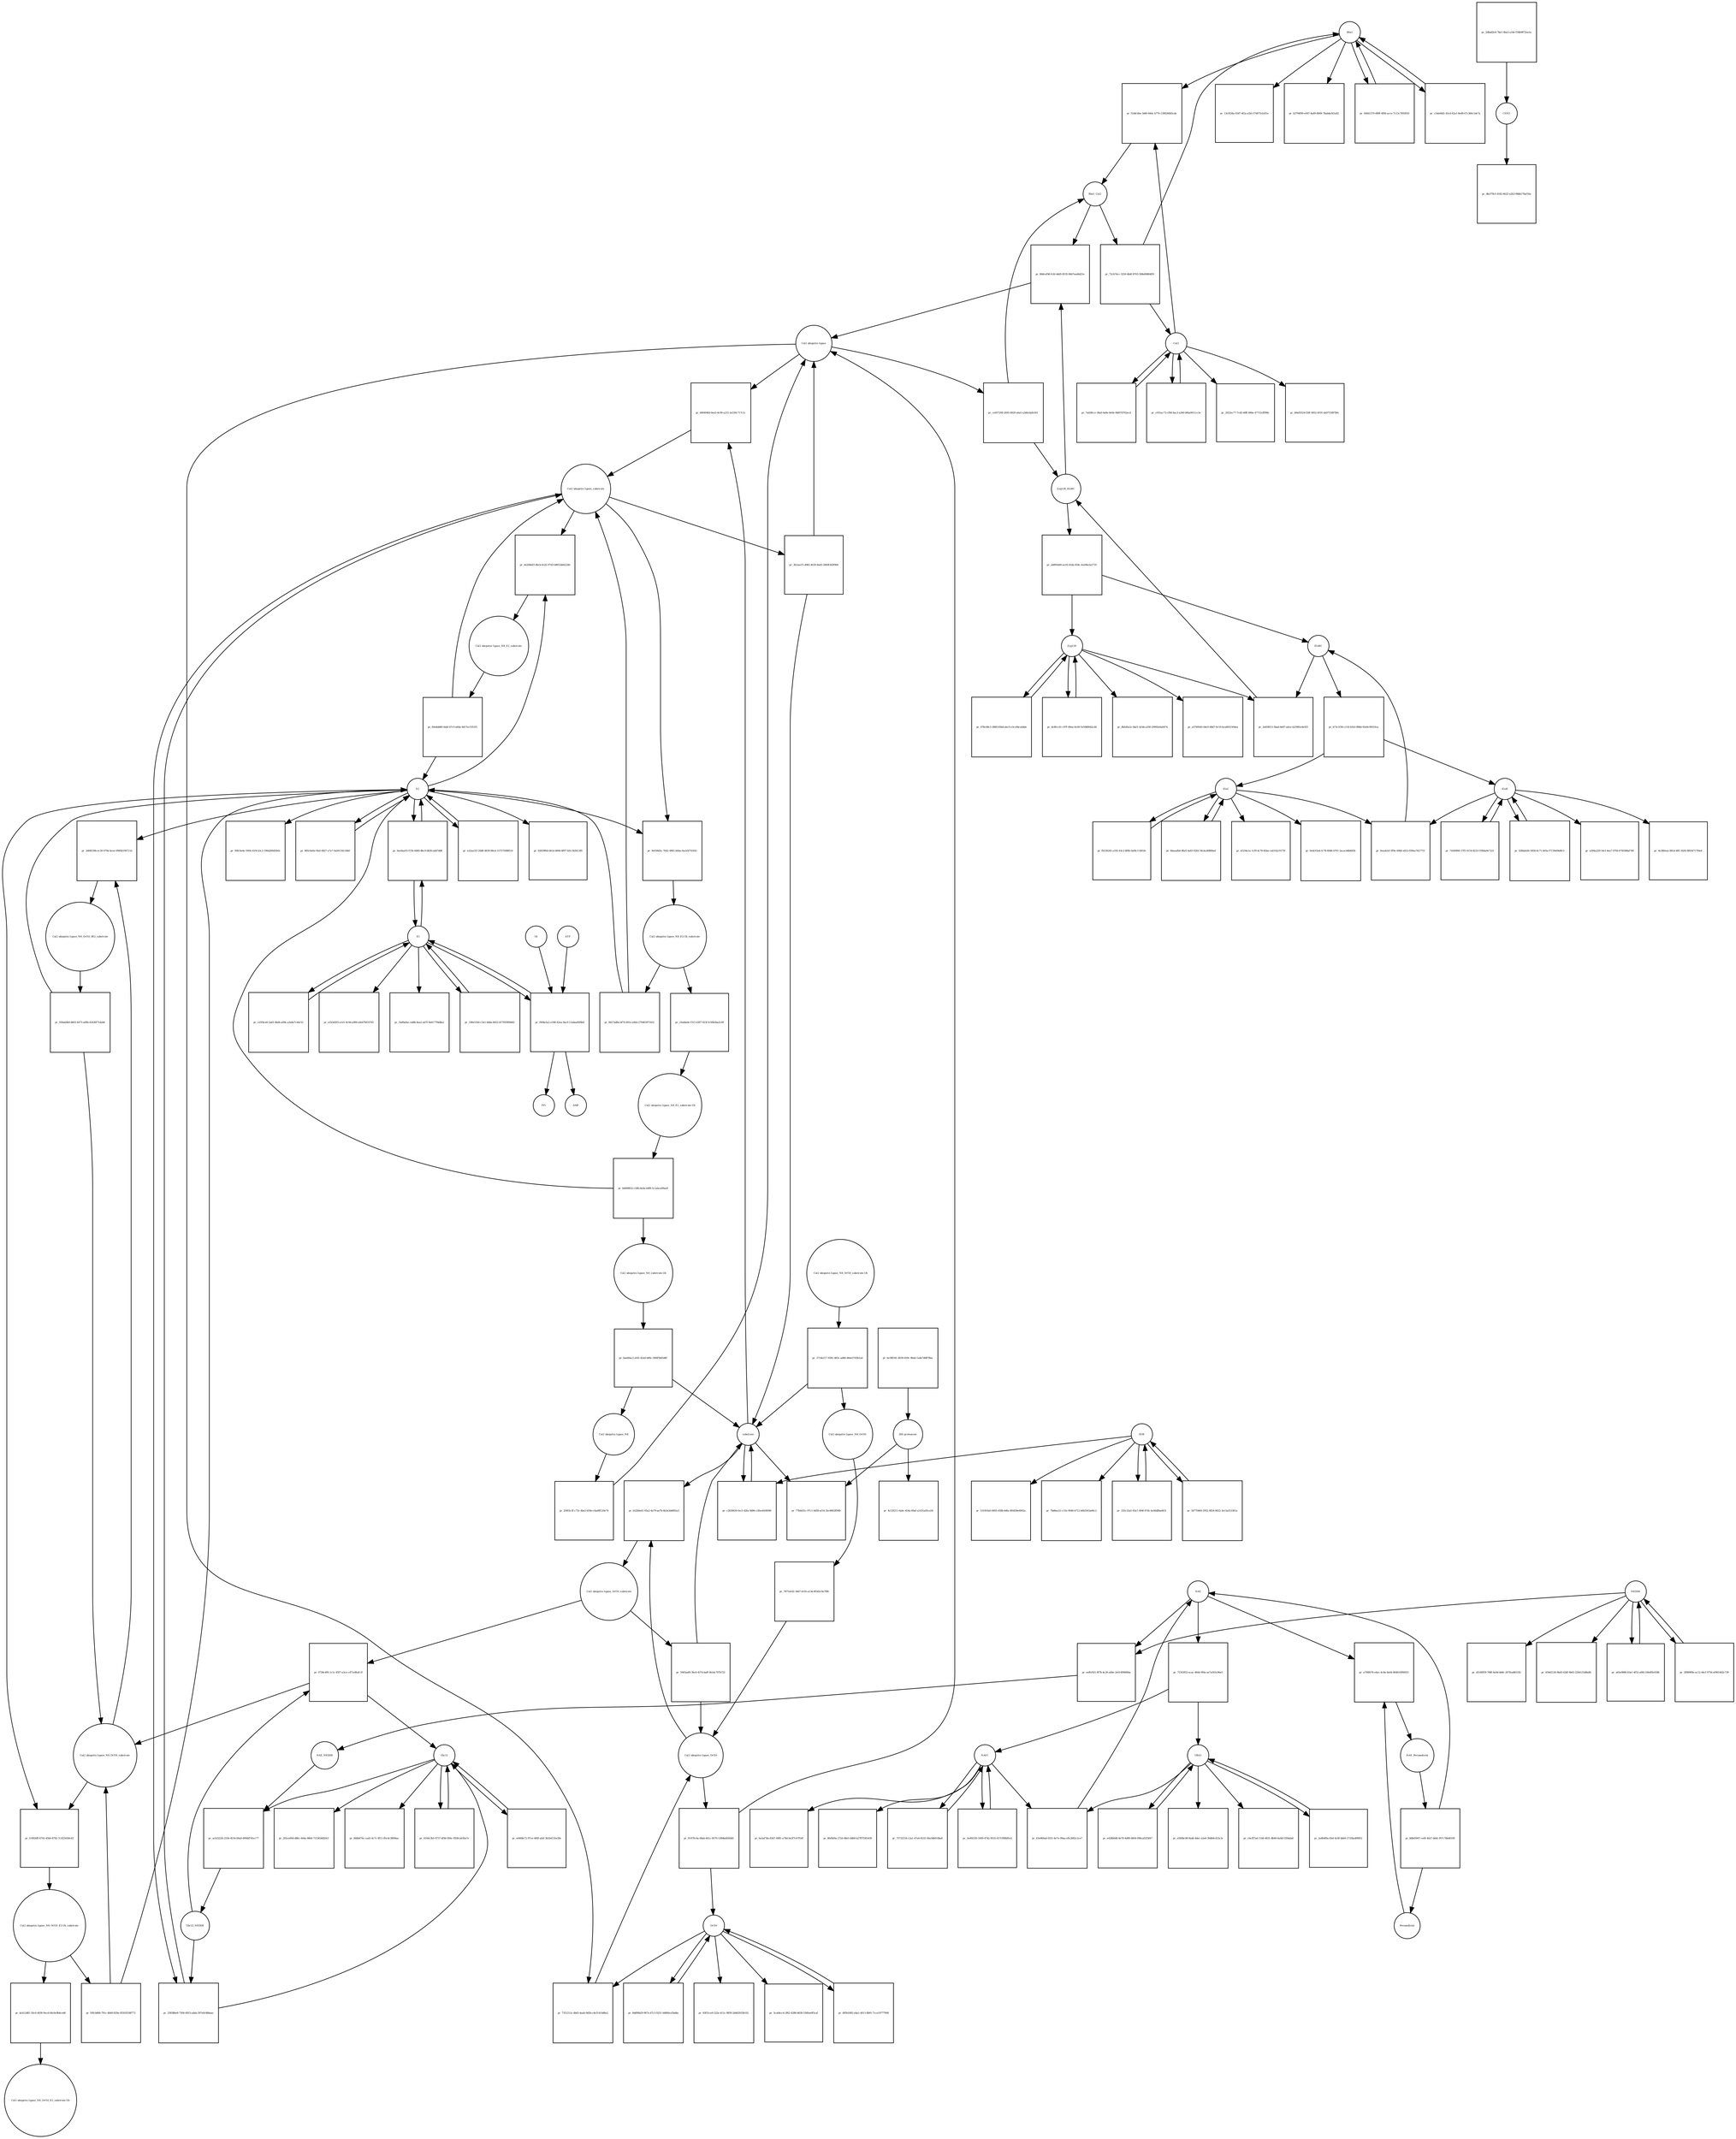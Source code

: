 strict digraph  {
Rbx1 [annotation="", bipartite=0, cls=macromolecule, fontsize=4, label=Rbx1, shape=circle];
"pr_f1ddc46e-3d40-44dc-b776-1396266b5cde" [annotation="", bipartite=1, cls=process, fontsize=4, label="pr_f1ddc46e-3d40-44dc-b776-1396266b5cde", shape=square];
Cul2 [annotation="", bipartite=0, cls=macromolecule, fontsize=4, label=Cul2, shape=circle];
Rbx1_Cul2 [annotation="", bipartite=0, cls=complex, fontsize=4, label=Rbx1_Cul2, shape=circle];
"Cul2 ubiquitin ligase_N8_Orf10_substrate" [annotation="", bipartite=0, cls=complex, fontsize=4, label="Cul2 ubiquitin ligase_N8_Orf10_substrate", shape=circle];
"pr_3d08539b-ec30-479a-bcee-0985b106711d" [annotation="", bipartite=1, cls=process, fontsize=4, label="pr_3d08539b-ec30-479a-bcee-0985b106711d", shape=square];
E2 [annotation="", bipartite=0, cls=macromolecule, fontsize=4, label=E2, shape=circle];
"Cul2 ubiquitin ligase_N8_Orf10_0E2_substrate" [annotation="", bipartite=0, cls=complex, fontsize=4, label="Cul2 ubiquitin ligase_N8_Orf10_0E2_substrate", shape=circle];
"Cul2 ubiquitin ligase_substrate" [annotation="", bipartite=0, cls=complex, fontsize=4, label="Cul2 ubiquitin ligase_substrate", shape=circle];
"pr_4e268e63-4bcb-4cd2-97d3-b8053deb2240" [annotation="", bipartite=1, cls=process, fontsize=4, label="pr_4e268e63-4bcb-4cd2-97d3-b8053deb2240", shape=square];
"Cul2 ubiquitin ligase_N8_E2_substrate" [annotation="", bipartite=0, cls=complex, fontsize=4, label="Cul2 ubiquitin ligase_N8_E2_substrate", shape=circle];
"Cul2 ubiquitin ligase_Orf10" [annotation="", bipartite=0, cls=complex, fontsize=4, label="Cul2 ubiquitin ligase_Orf10", shape=circle];
"pr_b52b9a41-05a2-4a79-ae7b-4b3e3dd692a3" [annotation="", bipartite=1, cls=process, fontsize=4, label="pr_b52b9a41-05a2-4a79-ae7b-4b3e3dd692a3", shape=square];
substrate [annotation="", bipartite=0, cls=macromolecule, fontsize=4, label=substrate, shape=circle];
"Cul2 ubiquitin ligase_Orf10_substrate" [annotation="", bipartite=0, cls=complex, fontsize=4, label="Cul2 ubiquitin ligase_Orf10_substrate", shape=circle];
"pr_0728c495-1c1c-45f7-a3ce-c471e8fafc1f" [annotation="", bipartite=1, cls=process, fontsize=4, label="pr_0728c495-1c1c-45f7-a3ce-c471e8fafc1f", shape=square];
Ubc12_NEDD8 [annotation="", bipartite=0, cls=complex, fontsize=4, label=Ubc12_NEDD8, shape=circle];
Ubc12 [annotation="", bipartite=0, cls=macromolecule, fontsize=4, label=Ubc12, shape=circle];
"pr_660494fd-0ee5-4c09-a215-2e550c717c1c" [annotation="", bipartite=1, cls=process, fontsize=4, label="pr_660494fd-0ee5-4c09-a215-2e550c717c1c", shape=square];
"Cul2 ubiquitin ligase" [annotation="", bipartite=0, cls=complex, fontsize=4, label="Cul2 ubiquitin ligase", shape=circle];
"pr_25838be8-7304-4923-adab-397a9c86baac" [annotation="", bipartite=1, cls=process, fontsize=4, label="pr_25838be8-7304-4923-adab-397a9c86baac", shape=square];
EloB [annotation="", bipartite=0, cls=macromolecule, fontsize=4, label=EloB, shape=circle];
"pr_6eaab3cf-ff9e-49b8-a923-059ea7627751" [annotation="", bipartite=1, cls=process, fontsize=4, label="pr_6eaab3cf-ff9e-49b8-a923-059ea7627751", shape=square];
EloC [annotation="", bipartite=0, cls=macromolecule, fontsize=4, label=EloC, shape=circle];
EloBC [annotation="", bipartite=0, cls=complex, fontsize=4, label=EloBC, shape=circle];
"pr_2e65f013-5bad-4e87-adce-b23981e4e5f3" [annotation="", bipartite=1, cls=process, fontsize=4, label="pr_2e65f013-5bad-4e87-adce-b23981e4e5f3", shape=square];
Zyg11B [annotation="", bipartite=0, cls=macromolecule, fontsize=4, label=Zyg11B, shape=circle];
Zyg11B_EloBC [annotation="", bipartite=0, cls=complex, fontsize=4, label=Zyg11B_EloBC, shape=circle];
"pr_8b8cef9d-fcfd-4dd5-8535-8447ead4d21e" [annotation="", bipartite=1, cls=process, fontsize=4, label="pr_8b8cef9d-fcfd-4dd5-8535-8447ead4d21e", shape=square];
NAE1 [annotation="", bipartite=0, cls=macromolecule, fontsize=4, label=NAE1, shape=circle];
"pr_63e969ad-0551-4e7e-99aa-e9c2682c2ce7" [annotation="", bipartite=1, cls=process, fontsize=4, label="pr_63e969ad-0551-4e7e-99aa-e9c2682c2ce7", shape=square];
UBA3 [annotation="", bipartite=0, cls=macromolecule, fontsize=4, label=UBA3, shape=circle];
NAE [annotation="", bipartite=0, cls=complex, fontsize=4, label=NAE, shape=circle];
"pr_a700f676-e4ec-4c8a-8e44-864610f90033" [annotation="", bipartite=1, cls=process, fontsize=4, label="pr_a700f676-e4ec-4c8a-8e44-864610f90033", shape=square];
Pevonedistat [annotation="", bipartite=0, cls="simple chemical", fontsize=4, label=Pevonedistat, shape=circle];
NAE_Pevonedistat [annotation="", bipartite=0, cls=complex, fontsize=4, label=NAE_Pevonedistat, shape=circle];
NEDD8 [annotation="", bipartite=0, cls=macromolecule, fontsize=4, label=NEDD8, shape=circle];
"pr_eeffe921-8f7b-4c26-a6be-2e014996f8da" [annotation="", bipartite=1, cls=process, fontsize=4, label="pr_eeffe921-8f7b-4c26-a6be-2e014996f8da", shape=square];
NAE_NEDD8 [annotation="", bipartite=0, cls=complex, fontsize=4, label=NAE_NEDD8, shape=circle];
"pr_7351212c-db43-4aab-9d2b-c4e51410d8a2" [annotation="", bipartite=1, cls=process, fontsize=4, label="pr_7351212c-db43-4aab-9d2b-c4e51410d8a2", shape=square];
Orf10 [annotation="", bipartite=0, cls=macromolecule, fontsize=4, label=Orf10, shape=circle];
"pr_acb32226-2556-4554-b9a9-d99dd745cc77" [annotation="", bipartite=1, cls=process, fontsize=4, label="pr_acb32226-2556-4554-b9a9-d99dd745cc77", shape=square];
"26S-proteasom" [annotation="", bipartite=0, cls=complex, fontsize=4, label="26S-proteasom", shape=circle];
"pr_4c53f211-6abc-454a-89af-a1431a45ca56" [annotation="", bipartite=1, cls=process, fontsize=4, label="pr_4c53f211-6abc-454a-89af-a1431a45ca56", shape=square];
CSN5 [annotation="", bipartite=0, cls=complex, fontsize=4, label=CSN5, shape=circle];
"pr_dbcf78cf-4182-4622-a2b3-98bb176af16a" [annotation="", bipartite=1, cls=process, fontsize=4, label="pr_dbcf78cf-4182-4622-a2b3-98bb176af16a", shape=square];
"pr_2022ec77-7cd5-40ff-844e-47715cfff98c" [annotation="", bipartite=1, cls=process, fontsize=4, label="pr_2022ec77-7cd5-40ff-844e-47715cfff98c", shape=square];
"pr_b9a05524-f30f-4952-8191-da9755f87b0c" [annotation="", bipartite=1, cls=process, fontsize=4, label="pr_b9a05524-f30f-4952-8191-da9755f87b0c", shape=square];
DUB [annotation="", bipartite=0, cls=macromolecule, fontsize=4, label=DUB, shape=circle];
"pr_531003a0-8495-458b-8dfa-8f4458e6902a" [annotation="", bipartite=1, cls=process, fontsize=4, label="pr_531003a0-8495-458b-8dfa-8f4458e6902a", shape=square];
"pr_7bd6ea31-c15e-4946-b712-b6b5563a06c2" [annotation="", bipartite=1, cls=process, fontsize=4, label="pr_7bd6ea31-c15e-4946-b712-b6b5563a06c2", shape=square];
E1 [annotation="", bipartite=0, cls=macromolecule, fontsize=4, label=E1, shape=circle];
"pr_e1b3d303-a1e1-4c9d-a969-a0e67bf10765" [annotation="", bipartite=1, cls=process, fontsize=4, label="pr_e1b3d303-a1e1-4c9d-a969-a0e67bf10765", shape=square];
"pr_1bd9a8ac-eddb-4ea2-ab7f-9e6177f4d8a2" [annotation="", bipartite=1, cls=process, fontsize=4, label="pr_1bd9a8ac-eddb-4ea2-ab7f-9e6177f4d8a2", shape=square];
"pr_92839f0d-d41d-4666-8f97-fd1c5b5613f0" [annotation="", bipartite=1, cls=process, fontsize=4, label="pr_92839f0d-d41d-4666-8f97-fd1c5b5613f0", shape=square];
"pr_00fc6e4e-5004-41f4-b3c3-196d260d50eb" [annotation="", bipartite=1, cls=process, fontsize=4, label="pr_00fc6e4e-5004-41f4-b3c3-196d260d50eb", shape=square];
"pr_a594a229-54cf-4ea7-97fd-670f388af7d0" [annotation="", bipartite=1, cls=process, fontsize=4, label="pr_a594a229-54cf-4ea7-97fd-670f388af7d0", shape=square];
"pr_4e380eae-881d-4ff1-82f4-6f654717f4e4" [annotation="", bipartite=1, cls=process, fontsize=4, label="pr_4e380eae-881d-4ff1-82f4-6f654717f4e4", shape=square];
"pr_af234e1a-1cf9-4c78-85be-ca6142c9175f" [annotation="", bipartite=1, cls=process, fontsize=4, label="pr_af234e1a-1cf9-4c78-85be-ca6142c9175f", shape=square];
"pr_0edc03e6-fc78-49d6-b761-2acacb6b845b" [annotation="", bipartite=1, cls=process, fontsize=4, label="pr_0edc03e6-fc78-49d6-b761-2acacb6b845b", shape=square];
"pr_6a5af7da-83d7-4981-a78d-0e2f7c67f54f" [annotation="", bipartite=1, cls=process, fontsize=4, label="pr_6a5af7da-83d7-4981-a78d-0e2f7c67f54f", shape=square];
"pr_8fefbf4a-272d-48e5-b8b9-b2787f365439" [annotation="", bipartite=1, cls=process, fontsize=4, label="pr_8fefbf4a-272d-48e5-b8b9-b2787f365439", shape=square];
"pr_d5180f59-788f-4a9d-bb8c-267fea865182" [annotation="", bipartite=1, cls=process, fontsize=4, label="pr_d5180f59-788f-4a9d-bb8c-267fea865182", shape=square];
"pr_459d2126-9bd3-42df-9b63-2284133d8a86" [annotation="", bipartite=1, cls=process, fontsize=4, label="pr_459d2126-9bd3-42df-9b63-2284133d8a86", shape=square];
"pr_83f51ce9-522e-412c-9839-2d462933b102" [annotation="", bipartite=1, cls=process, fontsize=4, label="pr_83f51ce9-522e-412c-9839-2d462933b102", shape=square];
"pr_5ca64cc4-2f62-4288-b838-536fae0f5caf" [annotation="", bipartite=1, cls=process, fontsize=4, label="pr_5ca64cc4-2f62-4288-b838-536fae0f5caf", shape=square];
"pr_13cf434a-03d7-4f2a-a5b1-f7d075cb3f1e" [annotation="", bipartite=1, cls=process, fontsize=4, label="pr_13cf434a-03d7-4f2a-a5b1-f7d075cb3f1e", shape=square];
"pr_b2794f90-e947-4a89-8669-78abda561a82" [annotation="", bipartite=1, cls=process, fontsize=4, label="pr_b2794f90-e947-4a89-8669-78abda561a82", shape=square];
"pr_e560bc98-9add-4dec-a2e6-39db9c453c3c" [annotation="", bipartite=1, cls=process, fontsize=4, label="pr_e560bc98-9add-4dec-a2e6-39db9c453c3c", shape=square];
"pr_c6e3f7ad-11b8-4831-8b48-4a9d1359dabd" [annotation="", bipartite=1, cls=process, fontsize=4, label="pr_c6e3f7ad-11b8-4831-8b48-4a9d1359dabd", shape=square];
"pr_292ce004-d86c-444a-980d-7153636820cf" [annotation="", bipartite=1, cls=process, fontsize=4, label="pr_292ce004-d86c-444a-980d-7153636820cf", shape=square];
"pr_66bb476c-cad1-4c7c-9f11-85cdc38f06ac" [annotation="", bipartite=1, cls=process, fontsize=4, label="pr_66bb476c-cad1-4c7c-9f11-85cdc38f06ac", shape=square];
"pr_8b5d5e2c-bb21-4cbb-a336-20992e6a0474" [annotation="", bipartite=1, cls=process, fontsize=4, label="pr_8b5d5e2c-bb21-4cbb-a336-20992e6a0474", shape=square];
"pr_a5769545-0dc0-48d7-9c19-bca8051504ea" [annotation="", bipartite=1, cls=process, fontsize=4, label="pr_a5769545-0dc0-48d7-9c19-bca8051504ea", shape=square];
"pr_77b0d31c-97c1-4d58-af14-1bc8662ff9d9" [annotation="", bipartite=1, cls=process, fontsize=4, label="pr_77b0d31c-97c1-4d58-af14-1bc8662ff9d9", shape=square];
"Cul2 ubiquitin ligase_N8_Orf10_E2-Ub_substrate" [annotation="", bipartite=0, cls=complex, fontsize=4, label="Cul2 ubiquitin ligase_N8_Orf10_E2-Ub_substrate", shape=circle];
"pr_93fcb86b-791c-4b40-829a-05503538f772" [annotation="", bipartite=1, cls=process, fontsize=4, label="pr_93fcb86b-791c-4b40-829a-05503538f772", shape=square];
"Cul2 ubiquitin ligase_N8_E2-Ub_substrate" [annotation="", bipartite=0, cls=complex, fontsize=4, label="Cul2 ubiquitin ligase_N8_E2-Ub_substrate", shape=circle];
"pr_8427ad8a-bf74-491e-a9eb-270403971b51" [annotation="", bipartite=1, cls=process, fontsize=4, label="pr_8427ad8a-bf74-491e-a9eb-270403971b51", shape=square];
"pr_c2838430-fec5-42fa-9d96-c5fee4436090" [annotation="", bipartite=1, cls=process, fontsize=4, label="pr_c2838430-fec5-42fa-9d96-c5fee4436090", shape=square];
"pr_72cb74cc-3250-4b4f-8703-308e89804f91" [annotation="", bipartite=1, cls=process, fontsize=4, label="pr_72cb74cc-3250-4b4f-8703-308e89804f91", shape=square];
"pr_930a6db9-d603-4475-a69b-42626f71dab6" [annotation="", bipartite=1, cls=process, fontsize=4, label="pr_930a6db9-d603-4475-a69b-42626f71dab6", shape=square];
"pr_60a4dd60-0abf-47c5-a64a-9d17ec5351f5" [annotation="", bipartite=1, cls=process, fontsize=4, label="pr_60a4dd60-0abf-47c5-a64a-9d17ec5351f5", shape=square];
"Cul2 ubiquitin ligase_N8_E2_substrate-Ub" [annotation="", bipartite=0, cls=complex, fontsize=4, label="Cul2 ubiquitin ligase_N8_E2_substrate-Ub", shape=circle];
"pr_6d069832-c58b-4e4a-b9f8-5c1abca99aa9" [annotation="", bipartite=1, cls=process, fontsize=4, label="pr_6d069832-c58b-4e4a-b9f8-5c1abca99aa9", shape=square];
"Cul2 ubiquitin ligase_N8_substrate-Ub" [annotation="", bipartite=0, cls=complex, fontsize=4, label="Cul2 ubiquitin ligase_N8_substrate-Ub", shape=circle];
"pr_ce957209-2693-4929-a6a5-a3d6cdafe501" [annotation="", bipartite=1, cls=process, fontsize=4, label="pr_ce957209-2693-4929-a6a5-a3d6cdafe501", shape=square];
"Cul2 ubiquitin ligase_N8" [annotation="", bipartite=0, cls=complex, fontsize=4, label="Cul2 ubiquitin ligase_N8", shape=circle];
"pr_2f403c3f-c73c-4be2-b59e-c6ad9f120e74" [annotation="", bipartite=1, cls=process, fontsize=4, label="pr_2f403c3f-c73c-4be2-b59e-c6ad9f120e74", shape=square];
"pr_91470c4a-08ab-441c-8570-5384bd45fdd5" [annotation="", bipartite=1, cls=process, fontsize=4, label="pr_91470c4a-08ab-441c-8570-5384bd45fdd5", shape=square];
"Cul2 ubiquitin ligase_N8_Orf10" [annotation="", bipartite=0, cls=complex, fontsize=4, label="Cul2 ubiquitin ligase_N8_Orf10", shape=circle];
"pr_7871dc62-34d7-4105-a13d-8f3d2c9a7f8b" [annotation="", bipartite=1, cls=process, fontsize=4, label="pr_7871dc62-34d7-4105-a13d-8f3d2c9a7f8b", shape=square];
"pr_5945aaf6-36c8-437d-baff-0b1dc707b722" [annotation="", bipartite=1, cls=process, fontsize=4, label="pr_5945aaf6-36c8-437d-baff-0b1dc707b722", shape=square];
"Cul2 ubiquitin ligase_N8_Orf10_substrate-Ub" [annotation="", bipartite=0, cls=complex, fontsize=4, label="Cul2 ubiquitin ligase_N8_Orf10_substrate-Ub", shape=circle];
"pr_271de217-9281-483c-ad60-d44a57d3b1ad" [annotation="", bipartite=1, cls=process, fontsize=4, label="pr_271de217-9281-483c-ad60-d44a57d3b1ad", shape=square];
"pr_3b1aecf1-d082-4630-8ed3-2860f3d3f90d" [annotation="", bipartite=1, cls=process, fontsize=4, label="pr_3b1aecf1-d082-4630-8ed3-2860f3d3f90d", shape=square];
"pr_baeb6ac2-efd1-42a6-bf6e-18f4f5b65d6f" [annotation="", bipartite=1, cls=process, fontsize=4, label="pr_baeb6ac2-efd1-42a6-bf6e-18f4f5b65d6f", shape=square];
"pr_b73c1f30-c116-41b3-89bb-92e8c99310ca" [annotation="", bipartite=1, cls=process, fontsize=4, label="pr_b73c1f30-c116-41b3-89bb-92e8c99310ca", shape=square];
"pr_ab895d40-ee16-41da-834c-fee08a5a5735" [annotation="", bipartite=1, cls=process, fontsize=4, label="pr_ab895d40-ee16-41da-834c-fee08a5a5735", shape=square];
"pr_71503f52-ecac-4644-9f4a-ae7a503c96e5" [annotation="", bipartite=1, cls=process, fontsize=4, label="pr_71503f52-ecac-4644-9f4a-ae7a503c96e5", shape=square];
"pr_8db63947-ce0f-46a7-b6dc-f67c76b46109" [annotation="", bipartite=1, cls=process, fontsize=4, label="pr_8db63947-ce0f-46a7-b6dc-f67c76b46109", shape=square];
"pr_6e38f341-4039-450c-9bab-1ade7d0878ee" [annotation="", bipartite=1, cls=process, fontsize=4, label="pr_6e38f341-4039-450c-9bab-1ade7d0878ee", shape=square];
"pr_2dbad2e4-7be1-4ba3-a14e-f34b9872ea1a" [annotation="", bipartite=1, cls=process, fontsize=4, label="pr_2dbad2e4-7be1-4ba3-a14e-f34b9872ea1a", shape=square];
"pr_7ad38ccc-f8a0-4e8e-8e0e-9bf07d762ecd" [annotation="", bipartite=1, cls=process, fontsize=4, label="pr_7ad38ccc-f8a0-4e8e-8e0e-9bf07d762ecd", shape=square];
"pr_335c32a5-93a7-494f-87dc-bc66dfbad431" [annotation="", bipartite=1, cls=process, fontsize=4, label="pr_335c32a5-93a7-494f-87dc-bc66dfbad431", shape=square];
"pr_190e51b0-c3e1-4dda-8452-817093f89d42" [annotation="", bipartite=1, cls=process, fontsize=4, label="pr_190e51b0-c3e1-4dda-8452-817093f89d42", shape=square];
"pr_885c6e6e-f4ef-4927-a7a7-0a56154116b0" [annotation="", bipartite=1, cls=process, fontsize=4, label="pr_885c6e6e-f4ef-4927-a7a7-0a56154116b0", shape=square];
"pr_74500f60-37f5-4154-8233-f1f8da9e7221" [annotation="", bipartite=1, cls=process, fontsize=4, label="pr_74500f60-37f5-4154-8233-f1f8da9e7221", shape=square];
"pr_fb158245-a182-43c2-8f0b-0af8c11401fe" [annotation="", bipartite=1, cls=process, fontsize=4, label="pr_fb158245-a182-43c2-8f0b-0af8c11401fe", shape=square];
"pr_75732154-c2a1-47a4-8533-30a54b810ba8" [annotation="", bipartite=1, cls=process, fontsize=4, label="pr_75732154-c2a1-47a4-8533-30a54b810ba8", shape=square];
"pr_a65e0886-83e1-4f52-a0f4-10fefffe059b" [annotation="", bipartite=1, cls=process, fontsize=4, label="pr_a65e0886-83e1-4f52-a0f4-10fefffe059b", shape=square];
"pr_d95b1882-eba1-4013-8b91-7cce19777908" [annotation="", bipartite=1, cls=process, fontsize=4, label="pr_d95b1882-eba1-4013-8b91-7cce19777908", shape=square];
"pr_00441570-089f-4f84-acce-7c15c7693059" [annotation="", bipartite=1, cls=process, fontsize=4, label="pr_00441570-089f-4f84-acce-7c15c7693059", shape=square];
"pr_2a464f0a-f0ef-4c8f-bbb9-2733ba4f8852" [annotation="", bipartite=1, cls=process, fontsize=4, label="pr_2a464f0a-f0ef-4c8f-bbb9-2733ba4f8852", shape=square];
"pr_4160c3b5-9737-4f9d-956c-f928ca630a7e" [annotation="", bipartite=1, cls=process, fontsize=4, label="pr_4160c3b5-9737-4f9d-956c-f928ca630a7e", shape=square];
"pr_078c08c3-2880-456d-abc5-e3cc6bca44de" [annotation="", bipartite=1, cls=process, fontsize=4, label="pr_078c08c3-2880-456d-abc5-e3cc6bca44de", shape=square];
"pr_c931ac73-cf9d-4ac3-a360-bf6a0011cc3e" [annotation="", bipartite=1, cls=process, fontsize=4, label="pr_c931ac73-cf9d-4ac3-a360-bf6a0011cc3e", shape=square];
"pr_5d770469-2952-4924-8622-3e15a553361a" [annotation="", bipartite=1, cls=process, fontsize=4, label="pr_5d770469-2952-4924-8622-3e15a553361a", shape=square];
"pr_ce5f4ce6-2a63-4bd4-a09e-a3a8a7c44c52" [annotation="", bipartite=1, cls=process, fontsize=4, label="pr_ce5f4ce6-2a63-4bd4-a09e-a3a8a7c44c52", shape=square];
"pr_e22aa31f-20d8-4839-88cd-157575088514" [annotation="", bipartite=1, cls=process, fontsize=4, label="pr_e22aa31f-20d8-4839-88cd-157575088514", shape=square];
"pr_028dab36-5856-4c71-b03a-f7139e84d9c5" [annotation="", bipartite=1, cls=process, fontsize=4, label="pr_028dab36-5856-4c71-b03a-f7139e84d9c5", shape=square];
"pr_6baaafb4-d6a5-4a83-92fd-34cbcd0808ad" [annotation="", bipartite=1, cls=process, fontsize=4, label="pr_6baaafb4-d6a5-4a83-92fd-34cbcd0808ad", shape=square];
"pr_3e4921f0-1009-4742-9535-027cf89bf0cd" [annotation="", bipartite=1, cls=process, fontsize=4, label="pr_3e4921f0-1009-4742-9535-027cf89bf0cd", shape=square];
"pr_2f98909e-ac12-44cf-9756-ef961402c739" [annotation="", bipartite=1, cls=process, fontsize=4, label="pr_2f98909e-ac12-44cf-9756-ef961402c739", shape=square];
"pr_8dd90b29-967a-47c3-9251-44800ce5bd4a" [annotation="", bipartite=1, cls=process, fontsize=4, label="pr_8dd90b29-967a-47c3-9251-44800ce5bd4a", shape=square];
"pr_c54a0dd1-45cd-42a1-8e48-67c366c1de7a" [annotation="", bipartite=1, cls=process, fontsize=4, label="pr_c54a0dd1-45cd-42a1-8e48-67c366c1de7a", shape=square];
"pr_e428b0d6-8e78-4d89-b804-096caf2f2847" [annotation="", bipartite=1, cls=process, fontsize=4, label="pr_e428b0d6-8e78-4d89-b804-096caf2f2847", shape=square];
"pr_e4468e72-97ce-400f-afaf-3b1b4135e39e" [annotation="", bipartite=1, cls=process, fontsize=4, label="pr_e4468e72-97ce-400f-afaf-3b1b4135e39e", shape=square];
"pr_dc8fcc41-c97f-49ea-8c00-5e5088942cd4" [annotation="", bipartite=1, cls=process, fontsize=4, label="pr_dc8fcc41-c97f-49ea-8c00-5e5088942cd4", shape=square];
"pr_f904e5a2-e188-42ea-9ac0-12abaaf6f6b4" [annotation="", bipartite=1, cls=process, fontsize=4, label="pr_f904e5a2-e188-42ea-9ac0-12abaaf6f6b4", shape=square];
Ub [annotation="", bipartite=0, cls="simple chemical", fontsize=4, label=Ub, shape=circle];
ATP [annotation="", bipartite=0, cls="simple chemical", fontsize=4, label=ATP, shape=circle];
AMP [annotation="", bipartite=0, cls="simple chemical", fontsize=4, label=AMP, shape=circle];
PPi [annotation="", bipartite=0, cls="simple chemical", fontsize=4, label=PPi, shape=circle];
"pr_6ee0aa93-f15b-4460-8bc9-db5fcadd7dd8" [annotation="", bipartite=1, cls=process, fontsize=4, label="pr_6ee0aa93-f15b-4460-8bc9-db5fcadd7dd8", shape=square];
"pr_fc6926ff-6702-45b0-8782-7c5f25056c62" [annotation="", bipartite=1, cls=process, fontsize=4, label="pr_fc6926ff-6702-45b0-8782-7c5f25056c62", shape=square];
"pr_9e038d3c-7642-4961-b64a-0acb5f741f43" [annotation="", bipartite=1, cls=process, fontsize=4, label="pr_9e038d3c-7642-4961-b64a-0acb5f741f43", shape=square];
"pr_cfedda0e-f315-4307-923f-fc00b5ba3c49" [annotation="", bipartite=1, cls=process, fontsize=4, label="pr_cfedda0e-f315-4307-923f-fc00b5ba3c49", shape=square];
"pr_dcb12d81-20c6-4036-9ecd-64c6e9b4ced6" [annotation="", bipartite=1, cls=process, fontsize=4, label="pr_dcb12d81-20c6-4036-9ecd-64c6e9b4ced6", shape=square];
"Cul2 ubiquitin ligase_N8_Orf10_E2_substrate-Ub" [annotation="", bipartite=0, cls=complex, fontsize=4, label="Cul2 ubiquitin ligase_N8_Orf10_E2_substrate-Ub", shape=circle];
Rbx1 -> "pr_f1ddc46e-3d40-44dc-b776-1396266b5cde"  [annotation="", interaction_type=consumption];
Rbx1 -> "pr_13cf434a-03d7-4f2a-a5b1-f7d075cb3f1e"  [annotation="", interaction_type=consumption];
Rbx1 -> "pr_b2794f90-e947-4a89-8669-78abda561a82"  [annotation="", interaction_type=consumption];
Rbx1 -> "pr_00441570-089f-4f84-acce-7c15c7693059"  [annotation="", interaction_type=consumption];
Rbx1 -> "pr_c54a0dd1-45cd-42a1-8e48-67c366c1de7a"  [annotation="", interaction_type=consumption];
"pr_f1ddc46e-3d40-44dc-b776-1396266b5cde" -> Rbx1_Cul2  [annotation="", interaction_type=production];
Cul2 -> "pr_f1ddc46e-3d40-44dc-b776-1396266b5cde"  [annotation="", interaction_type=consumption];
Cul2 -> "pr_2022ec77-7cd5-40ff-844e-47715cfff98c"  [annotation="", interaction_type=consumption];
Cul2 -> "pr_b9a05524-f30f-4952-8191-da9755f87b0c"  [annotation="", interaction_type=consumption];
Cul2 -> "pr_7ad38ccc-f8a0-4e8e-8e0e-9bf07d762ecd"  [annotation="", interaction_type=consumption];
Cul2 -> "pr_c931ac73-cf9d-4ac3-a360-bf6a0011cc3e"  [annotation="", interaction_type=consumption];
Rbx1_Cul2 -> "pr_8b8cef9d-fcfd-4dd5-8535-8447ead4d21e"  [annotation="", interaction_type=consumption];
Rbx1_Cul2 -> "pr_72cb74cc-3250-4b4f-8703-308e89804f91"  [annotation="", interaction_type=consumption];
"Cul2 ubiquitin ligase_N8_Orf10_substrate" -> "pr_3d08539b-ec30-479a-bcee-0985b106711d"  [annotation="", interaction_type=consumption];
"Cul2 ubiquitin ligase_N8_Orf10_substrate" -> "pr_fc6926ff-6702-45b0-8782-7c5f25056c62"  [annotation="", interaction_type=consumption];
"pr_3d08539b-ec30-479a-bcee-0985b106711d" -> "Cul2 ubiquitin ligase_N8_Orf10_0E2_substrate"  [annotation="", interaction_type=production];
E2 -> "pr_3d08539b-ec30-479a-bcee-0985b106711d"  [annotation="", interaction_type=consumption];
E2 -> "pr_4e268e63-4bcb-4cd2-97d3-b8053deb2240"  [annotation="", interaction_type=consumption];
E2 -> "pr_92839f0d-d41d-4666-8f97-fd1c5b5613f0"  [annotation="", interaction_type=consumption];
E2 -> "pr_00fc6e4e-5004-41f4-b3c3-196d260d50eb"  [annotation="", interaction_type=consumption];
E2 -> "pr_885c6e6e-f4ef-4927-a7a7-0a56154116b0"  [annotation="", interaction_type=consumption];
E2 -> "pr_e22aa31f-20d8-4839-88cd-157575088514"  [annotation="", interaction_type=consumption];
E2 -> "pr_6ee0aa93-f15b-4460-8bc9-db5fcadd7dd8"  [annotation="", interaction_type=consumption];
E2 -> "pr_fc6926ff-6702-45b0-8782-7c5f25056c62"  [annotation="", interaction_type=consumption];
E2 -> "pr_9e038d3c-7642-4961-b64a-0acb5f741f43"  [annotation="", interaction_type=consumption];
"Cul2 ubiquitin ligase_N8_Orf10_0E2_substrate" -> "pr_930a6db9-d603-4475-a69b-42626f71dab6"  [annotation="", interaction_type=consumption];
"Cul2 ubiquitin ligase_substrate" -> "pr_4e268e63-4bcb-4cd2-97d3-b8053deb2240"  [annotation="", interaction_type=consumption];
"Cul2 ubiquitin ligase_substrate" -> "pr_25838be8-7304-4923-adab-397a9c86baac"  [annotation="", interaction_type=consumption];
"Cul2 ubiquitin ligase_substrate" -> "pr_3b1aecf1-d082-4630-8ed3-2860f3d3f90d"  [annotation="", interaction_type=consumption];
"Cul2 ubiquitin ligase_substrate" -> "pr_9e038d3c-7642-4961-b64a-0acb5f741f43"  [annotation="", interaction_type=consumption];
"pr_4e268e63-4bcb-4cd2-97d3-b8053deb2240" -> "Cul2 ubiquitin ligase_N8_E2_substrate"  [annotation="", interaction_type=production];
"Cul2 ubiquitin ligase_N8_E2_substrate" -> "pr_60a4dd60-0abf-47c5-a64a-9d17ec5351f5"  [annotation="", interaction_type=consumption];
"Cul2 ubiquitin ligase_Orf10" -> "pr_b52b9a41-05a2-4a79-ae7b-4b3e3dd692a3"  [annotation="", interaction_type=consumption];
"Cul2 ubiquitin ligase_Orf10" -> "pr_91470c4a-08ab-441c-8570-5384bd45fdd5"  [annotation="", interaction_type=consumption];
"pr_b52b9a41-05a2-4a79-ae7b-4b3e3dd692a3" -> "Cul2 ubiquitin ligase_Orf10_substrate"  [annotation="", interaction_type=production];
substrate -> "pr_b52b9a41-05a2-4a79-ae7b-4b3e3dd692a3"  [annotation="", interaction_type=consumption];
substrate -> "pr_660494fd-0ee5-4c09-a215-2e550c717c1c"  [annotation="", interaction_type=consumption];
substrate -> "pr_77b0d31c-97c1-4d58-af14-1bc8662ff9d9"  [annotation="", interaction_type=consumption];
substrate -> "pr_c2838430-fec5-42fa-9d96-c5fee4436090"  [annotation="", interaction_type=consumption];
"Cul2 ubiquitin ligase_Orf10_substrate" -> "pr_0728c495-1c1c-45f7-a3ce-c471e8fafc1f"  [annotation="", interaction_type=consumption];
"Cul2 ubiquitin ligase_Orf10_substrate" -> "pr_5945aaf6-36c8-437d-baff-0b1dc707b722"  [annotation="", interaction_type=consumption];
"pr_0728c495-1c1c-45f7-a3ce-c471e8fafc1f" -> "Cul2 ubiquitin ligase_N8_Orf10_substrate"  [annotation="", interaction_type=production];
"pr_0728c495-1c1c-45f7-a3ce-c471e8fafc1f" -> Ubc12  [annotation="", interaction_type=production];
Ubc12_NEDD8 -> "pr_0728c495-1c1c-45f7-a3ce-c471e8fafc1f"  [annotation="", interaction_type=consumption];
Ubc12_NEDD8 -> "pr_25838be8-7304-4923-adab-397a9c86baac"  [annotation="", interaction_type=consumption];
Ubc12 -> "pr_acb32226-2556-4554-b9a9-d99dd745cc77"  [annotation="", interaction_type=consumption];
Ubc12 -> "pr_292ce004-d86c-444a-980d-7153636820cf"  [annotation="", interaction_type=consumption];
Ubc12 -> "pr_66bb476c-cad1-4c7c-9f11-85cdc38f06ac"  [annotation="", interaction_type=consumption];
Ubc12 -> "pr_4160c3b5-9737-4f9d-956c-f928ca630a7e"  [annotation="", interaction_type=consumption];
Ubc12 -> "pr_e4468e72-97ce-400f-afaf-3b1b4135e39e"  [annotation="", interaction_type=consumption];
"pr_660494fd-0ee5-4c09-a215-2e550c717c1c" -> "Cul2 ubiquitin ligase_substrate"  [annotation="", interaction_type=production];
"Cul2 ubiquitin ligase" -> "pr_660494fd-0ee5-4c09-a215-2e550c717c1c"  [annotation="", interaction_type=consumption];
"Cul2 ubiquitin ligase" -> "pr_7351212c-db43-4aab-9d2b-c4e51410d8a2"  [annotation="", interaction_type=consumption];
"Cul2 ubiquitin ligase" -> "pr_ce957209-2693-4929-a6a5-a3d6cdafe501"  [annotation="", interaction_type=consumption];
"pr_25838be8-7304-4923-adab-397a9c86baac" -> "Cul2 ubiquitin ligase_substrate"  [annotation="", interaction_type=production];
"pr_25838be8-7304-4923-adab-397a9c86baac" -> Ubc12  [annotation="", interaction_type=production];
EloB -> "pr_6eaab3cf-ff9e-49b8-a923-059ea7627751"  [annotation="", interaction_type=consumption];
EloB -> "pr_a594a229-54cf-4ea7-97fd-670f388af7d0"  [annotation="", interaction_type=consumption];
EloB -> "pr_4e380eae-881d-4ff1-82f4-6f654717f4e4"  [annotation="", interaction_type=consumption];
EloB -> "pr_74500f60-37f5-4154-8233-f1f8da9e7221"  [annotation="", interaction_type=consumption];
EloB -> "pr_028dab36-5856-4c71-b03a-f7139e84d9c5"  [annotation="", interaction_type=consumption];
"pr_6eaab3cf-ff9e-49b8-a923-059ea7627751" -> EloBC  [annotation="", interaction_type=production];
EloC -> "pr_6eaab3cf-ff9e-49b8-a923-059ea7627751"  [annotation="", interaction_type=consumption];
EloC -> "pr_af234e1a-1cf9-4c78-85be-ca6142c9175f"  [annotation="", interaction_type=consumption];
EloC -> "pr_0edc03e6-fc78-49d6-b761-2acacb6b845b"  [annotation="", interaction_type=consumption];
EloC -> "pr_fb158245-a182-43c2-8f0b-0af8c11401fe"  [annotation="", interaction_type=consumption];
EloC -> "pr_6baaafb4-d6a5-4a83-92fd-34cbcd0808ad"  [annotation="", interaction_type=consumption];
EloBC -> "pr_2e65f013-5bad-4e87-adce-b23981e4e5f3"  [annotation="", interaction_type=consumption];
EloBC -> "pr_b73c1f30-c116-41b3-89bb-92e8c99310ca"  [annotation="", interaction_type=consumption];
"pr_2e65f013-5bad-4e87-adce-b23981e4e5f3" -> Zyg11B_EloBC  [annotation="", interaction_type=production];
Zyg11B -> "pr_2e65f013-5bad-4e87-adce-b23981e4e5f3"  [annotation="", interaction_type=consumption];
Zyg11B -> "pr_8b5d5e2c-bb21-4cbb-a336-20992e6a0474"  [annotation="", interaction_type=consumption];
Zyg11B -> "pr_a5769545-0dc0-48d7-9c19-bca8051504ea"  [annotation="", interaction_type=consumption];
Zyg11B -> "pr_078c08c3-2880-456d-abc5-e3cc6bca44de"  [annotation="", interaction_type=consumption];
Zyg11B -> "pr_dc8fcc41-c97f-49ea-8c00-5e5088942cd4"  [annotation="", interaction_type=consumption];
Zyg11B_EloBC -> "pr_8b8cef9d-fcfd-4dd5-8535-8447ead4d21e"  [annotation="", interaction_type=consumption];
Zyg11B_EloBC -> "pr_ab895d40-ee16-41da-834c-fee08a5a5735"  [annotation="", interaction_type=consumption];
"pr_8b8cef9d-fcfd-4dd5-8535-8447ead4d21e" -> "Cul2 ubiquitin ligase"  [annotation="", interaction_type=production];
NAE1 -> "pr_63e969ad-0551-4e7e-99aa-e9c2682c2ce7"  [annotation="", interaction_type=consumption];
NAE1 -> "pr_6a5af7da-83d7-4981-a78d-0e2f7c67f54f"  [annotation="", interaction_type=consumption];
NAE1 -> "pr_8fefbf4a-272d-48e5-b8b9-b2787f365439"  [annotation="", interaction_type=consumption];
NAE1 -> "pr_75732154-c2a1-47a4-8533-30a54b810ba8"  [annotation="", interaction_type=consumption];
NAE1 -> "pr_3e4921f0-1009-4742-9535-027cf89bf0cd"  [annotation="", interaction_type=consumption];
"pr_63e969ad-0551-4e7e-99aa-e9c2682c2ce7" -> NAE  [annotation="", interaction_type=production];
UBA3 -> "pr_63e969ad-0551-4e7e-99aa-e9c2682c2ce7"  [annotation="", interaction_type=consumption];
UBA3 -> "pr_e560bc98-9add-4dec-a2e6-39db9c453c3c"  [annotation="", interaction_type=consumption];
UBA3 -> "pr_c6e3f7ad-11b8-4831-8b48-4a9d1359dabd"  [annotation="", interaction_type=consumption];
UBA3 -> "pr_2a464f0a-f0ef-4c8f-bbb9-2733ba4f8852"  [annotation="", interaction_type=consumption];
UBA3 -> "pr_e428b0d6-8e78-4d89-b804-096caf2f2847"  [annotation="", interaction_type=consumption];
NAE -> "pr_a700f676-e4ec-4c8a-8e44-864610f90033"  [annotation="", interaction_type=consumption];
NAE -> "pr_eeffe921-8f7b-4c26-a6be-2e014996f8da"  [annotation="", interaction_type=consumption];
NAE -> "pr_71503f52-ecac-4644-9f4a-ae7a503c96e5"  [annotation="", interaction_type=consumption];
"pr_a700f676-e4ec-4c8a-8e44-864610f90033" -> NAE_Pevonedistat  [annotation="", interaction_type=production];
Pevonedistat -> "pr_a700f676-e4ec-4c8a-8e44-864610f90033"  [annotation="", interaction_type=consumption];
NAE_Pevonedistat -> "pr_8db63947-ce0f-46a7-b6dc-f67c76b46109"  [annotation="", interaction_type=consumption];
NEDD8 -> "pr_eeffe921-8f7b-4c26-a6be-2e014996f8da"  [annotation="", interaction_type=consumption];
NEDD8 -> "pr_d5180f59-788f-4a9d-bb8c-267fea865182"  [annotation="", interaction_type=consumption];
NEDD8 -> "pr_459d2126-9bd3-42df-9b63-2284133d8a86"  [annotation="", interaction_type=consumption];
NEDD8 -> "pr_a65e0886-83e1-4f52-a0f4-10fefffe059b"  [annotation="", interaction_type=consumption];
NEDD8 -> "pr_2f98909e-ac12-44cf-9756-ef961402c739"  [annotation="", interaction_type=consumption];
"pr_eeffe921-8f7b-4c26-a6be-2e014996f8da" -> NAE_NEDD8  [annotation="", interaction_type=production];
NAE_NEDD8 -> "pr_acb32226-2556-4554-b9a9-d99dd745cc77"  [annotation="", interaction_type=consumption];
"pr_7351212c-db43-4aab-9d2b-c4e51410d8a2" -> "Cul2 ubiquitin ligase_Orf10"  [annotation="", interaction_type=production];
Orf10 -> "pr_7351212c-db43-4aab-9d2b-c4e51410d8a2"  [annotation="", interaction_type=consumption];
Orf10 -> "pr_83f51ce9-522e-412c-9839-2d462933b102"  [annotation="", interaction_type=consumption];
Orf10 -> "pr_5ca64cc4-2f62-4288-b838-536fae0f5caf"  [annotation="", interaction_type=consumption];
Orf10 -> "pr_d95b1882-eba1-4013-8b91-7cce19777908"  [annotation="", interaction_type=consumption];
Orf10 -> "pr_8dd90b29-967a-47c3-9251-44800ce5bd4a"  [annotation="", interaction_type=consumption];
"pr_acb32226-2556-4554-b9a9-d99dd745cc77" -> Ubc12_NEDD8  [annotation="", interaction_type=production];
"26S-proteasom" -> "pr_4c53f211-6abc-454a-89af-a1431a45ca56"  [annotation="", interaction_type=consumption];
"26S-proteasom" -> "pr_77b0d31c-97c1-4d58-af14-1bc8662ff9d9"  [annotation="", interaction_type=catalysis];
CSN5 -> "pr_dbcf78cf-4182-4622-a2b3-98bb176af16a"  [annotation="", interaction_type=consumption];
DUB -> "pr_531003a0-8495-458b-8dfa-8f4458e6902a"  [annotation="", interaction_type=consumption];
DUB -> "pr_7bd6ea31-c15e-4946-b712-b6b5563a06c2"  [annotation="", interaction_type=consumption];
DUB -> "pr_c2838430-fec5-42fa-9d96-c5fee4436090"  [annotation="", interaction_type=catalysis];
DUB -> "pr_335c32a5-93a7-494f-87dc-bc66dfbad431"  [annotation="", interaction_type=consumption];
DUB -> "pr_5d770469-2952-4924-8622-3e15a553361a"  [annotation="", interaction_type=consumption];
E1 -> "pr_e1b3d303-a1e1-4c9d-a969-a0e67bf10765"  [annotation="", interaction_type=consumption];
E1 -> "pr_1bd9a8ac-eddb-4ea2-ab7f-9e6177f4d8a2"  [annotation="", interaction_type=consumption];
E1 -> "pr_190e51b0-c3e1-4dda-8452-817093f89d42"  [annotation="", interaction_type=consumption];
E1 -> "pr_ce5f4ce6-2a63-4bd4-a09e-a3a8a7c44c52"  [annotation="", interaction_type=consumption];
E1 -> "pr_f904e5a2-e188-42ea-9ac0-12abaaf6f6b4"  [annotation="", interaction_type=consumption];
E1 -> "pr_6ee0aa93-f15b-4460-8bc9-db5fcadd7dd8"  [annotation="", interaction_type=consumption];
"Cul2 ubiquitin ligase_N8_Orf10_E2-Ub_substrate" -> "pr_93fcb86b-791c-4b40-829a-05503538f772"  [annotation="", interaction_type=consumption];
"Cul2 ubiquitin ligase_N8_Orf10_E2-Ub_substrate" -> "pr_dcb12d81-20c6-4036-9ecd-64c6e9b4ced6"  [annotation="", interaction_type=consumption];
"pr_93fcb86b-791c-4b40-829a-05503538f772" -> "Cul2 ubiquitin ligase_N8_Orf10_substrate"  [annotation="", interaction_type=production];
"pr_93fcb86b-791c-4b40-829a-05503538f772" -> E2  [annotation="", interaction_type=production];
"Cul2 ubiquitin ligase_N8_E2-Ub_substrate" -> "pr_8427ad8a-bf74-491e-a9eb-270403971b51"  [annotation="", interaction_type=consumption];
"Cul2 ubiquitin ligase_N8_E2-Ub_substrate" -> "pr_cfedda0e-f315-4307-923f-fc00b5ba3c49"  [annotation="", interaction_type=consumption];
"pr_8427ad8a-bf74-491e-a9eb-270403971b51" -> "Cul2 ubiquitin ligase_substrate"  [annotation="", interaction_type=production];
"pr_8427ad8a-bf74-491e-a9eb-270403971b51" -> E2  [annotation="", interaction_type=production];
"pr_c2838430-fec5-42fa-9d96-c5fee4436090" -> substrate  [annotation="", interaction_type=production];
"pr_72cb74cc-3250-4b4f-8703-308e89804f91" -> Cul2  [annotation="", interaction_type=production];
"pr_72cb74cc-3250-4b4f-8703-308e89804f91" -> Rbx1  [annotation="", interaction_type=production];
"pr_930a6db9-d603-4475-a69b-42626f71dab6" -> "Cul2 ubiquitin ligase_N8_Orf10_substrate"  [annotation="", interaction_type=production];
"pr_930a6db9-d603-4475-a69b-42626f71dab6" -> E2  [annotation="", interaction_type=production];
"pr_60a4dd60-0abf-47c5-a64a-9d17ec5351f5" -> E2  [annotation="", interaction_type=production];
"pr_60a4dd60-0abf-47c5-a64a-9d17ec5351f5" -> "Cul2 ubiquitin ligase_substrate"  [annotation="", interaction_type=production];
"Cul2 ubiquitin ligase_N8_E2_substrate-Ub" -> "pr_6d069832-c58b-4e4a-b9f8-5c1abca99aa9"  [annotation="", interaction_type=consumption];
"pr_6d069832-c58b-4e4a-b9f8-5c1abca99aa9" -> "Cul2 ubiquitin ligase_N8_substrate-Ub"  [annotation="", interaction_type=production];
"pr_6d069832-c58b-4e4a-b9f8-5c1abca99aa9" -> E2  [annotation="", interaction_type=production];
"Cul2 ubiquitin ligase_N8_substrate-Ub" -> "pr_baeb6ac2-efd1-42a6-bf6e-18f4f5b65d6f"  [annotation="", interaction_type=consumption];
"pr_ce957209-2693-4929-a6a5-a3d6cdafe501" -> Rbx1_Cul2  [annotation="", interaction_type=production];
"pr_ce957209-2693-4929-a6a5-a3d6cdafe501" -> Zyg11B_EloBC  [annotation="", interaction_type=production];
"Cul2 ubiquitin ligase_N8" -> "pr_2f403c3f-c73c-4be2-b59e-c6ad9f120e74"  [annotation="", interaction_type=consumption];
"pr_2f403c3f-c73c-4be2-b59e-c6ad9f120e74" -> "Cul2 ubiquitin ligase"  [annotation="", interaction_type=production];
"pr_91470c4a-08ab-441c-8570-5384bd45fdd5" -> Orf10  [annotation="", interaction_type=production];
"pr_91470c4a-08ab-441c-8570-5384bd45fdd5" -> "Cul2 ubiquitin ligase"  [annotation="", interaction_type=production];
"Cul2 ubiquitin ligase_N8_Orf10" -> "pr_7871dc62-34d7-4105-a13d-8f3d2c9a7f8b"  [annotation="", interaction_type=consumption];
"pr_7871dc62-34d7-4105-a13d-8f3d2c9a7f8b" -> "Cul2 ubiquitin ligase_Orf10"  [annotation="", interaction_type=production];
"pr_5945aaf6-36c8-437d-baff-0b1dc707b722" -> "Cul2 ubiquitin ligase_Orf10"  [annotation="", interaction_type=production];
"pr_5945aaf6-36c8-437d-baff-0b1dc707b722" -> substrate  [annotation="", interaction_type=production];
"Cul2 ubiquitin ligase_N8_Orf10_substrate-Ub" -> "pr_271de217-9281-483c-ad60-d44a57d3b1ad"  [annotation="", interaction_type=consumption];
"pr_271de217-9281-483c-ad60-d44a57d3b1ad" -> "Cul2 ubiquitin ligase_N8_Orf10"  [annotation="", interaction_type=production];
"pr_271de217-9281-483c-ad60-d44a57d3b1ad" -> substrate  [annotation="", interaction_type=production];
"pr_3b1aecf1-d082-4630-8ed3-2860f3d3f90d" -> "Cul2 ubiquitin ligase"  [annotation="", interaction_type=production];
"pr_3b1aecf1-d082-4630-8ed3-2860f3d3f90d" -> substrate  [annotation="", interaction_type=production];
"pr_baeb6ac2-efd1-42a6-bf6e-18f4f5b65d6f" -> "Cul2 ubiquitin ligase_N8"  [annotation="", interaction_type=production];
"pr_baeb6ac2-efd1-42a6-bf6e-18f4f5b65d6f" -> substrate  [annotation="", interaction_type=production];
"pr_b73c1f30-c116-41b3-89bb-92e8c99310ca" -> EloB  [annotation="", interaction_type=production];
"pr_b73c1f30-c116-41b3-89bb-92e8c99310ca" -> EloC  [annotation="", interaction_type=production];
"pr_ab895d40-ee16-41da-834c-fee08a5a5735" -> EloBC  [annotation="", interaction_type=production];
"pr_ab895d40-ee16-41da-834c-fee08a5a5735" -> Zyg11B  [annotation="", interaction_type=production];
"pr_71503f52-ecac-4644-9f4a-ae7a503c96e5" -> NAE1  [annotation="", interaction_type=production];
"pr_71503f52-ecac-4644-9f4a-ae7a503c96e5" -> UBA3  [annotation="", interaction_type=production];
"pr_8db63947-ce0f-46a7-b6dc-f67c76b46109" -> Pevonedistat  [annotation="", interaction_type=production];
"pr_8db63947-ce0f-46a7-b6dc-f67c76b46109" -> NAE  [annotation="", interaction_type=production];
"pr_6e38f341-4039-450c-9bab-1ade7d0878ee" -> "26S-proteasom"  [annotation="", interaction_type=production];
"pr_2dbad2e4-7be1-4ba3-a14e-f34b9872ea1a" -> CSN5  [annotation="", interaction_type=production];
"pr_7ad38ccc-f8a0-4e8e-8e0e-9bf07d762ecd" -> Cul2  [annotation="", interaction_type=production];
"pr_335c32a5-93a7-494f-87dc-bc66dfbad431" -> DUB  [annotation="", interaction_type=production];
"pr_190e51b0-c3e1-4dda-8452-817093f89d42" -> E1  [annotation="", interaction_type=production];
"pr_885c6e6e-f4ef-4927-a7a7-0a56154116b0" -> E2  [annotation="", interaction_type=production];
"pr_74500f60-37f5-4154-8233-f1f8da9e7221" -> EloB  [annotation="", interaction_type=production];
"pr_fb158245-a182-43c2-8f0b-0af8c11401fe" -> EloC  [annotation="", interaction_type=production];
"pr_75732154-c2a1-47a4-8533-30a54b810ba8" -> NAE1  [annotation="", interaction_type=production];
"pr_a65e0886-83e1-4f52-a0f4-10fefffe059b" -> NEDD8  [annotation="", interaction_type=production];
"pr_d95b1882-eba1-4013-8b91-7cce19777908" -> Orf10  [annotation="", interaction_type=production];
"pr_00441570-089f-4f84-acce-7c15c7693059" -> Rbx1  [annotation="", interaction_type=production];
"pr_2a464f0a-f0ef-4c8f-bbb9-2733ba4f8852" -> UBA3  [annotation="", interaction_type=production];
"pr_4160c3b5-9737-4f9d-956c-f928ca630a7e" -> Ubc12  [annotation="", interaction_type=production];
"pr_078c08c3-2880-456d-abc5-e3cc6bca44de" -> Zyg11B  [annotation="", interaction_type=production];
"pr_c931ac73-cf9d-4ac3-a360-bf6a0011cc3e" -> Cul2  [annotation="", interaction_type=production];
"pr_5d770469-2952-4924-8622-3e15a553361a" -> DUB  [annotation="", interaction_type=production];
"pr_ce5f4ce6-2a63-4bd4-a09e-a3a8a7c44c52" -> E1  [annotation="", interaction_type=production];
"pr_e22aa31f-20d8-4839-88cd-157575088514" -> E2  [annotation="", interaction_type=production];
"pr_028dab36-5856-4c71-b03a-f7139e84d9c5" -> EloB  [annotation="", interaction_type=production];
"pr_6baaafb4-d6a5-4a83-92fd-34cbcd0808ad" -> EloC  [annotation="", interaction_type=production];
"pr_3e4921f0-1009-4742-9535-027cf89bf0cd" -> NAE1  [annotation="", interaction_type=production];
"pr_2f98909e-ac12-44cf-9756-ef961402c739" -> NEDD8  [annotation="", interaction_type=production];
"pr_8dd90b29-967a-47c3-9251-44800ce5bd4a" -> Orf10  [annotation="", interaction_type=production];
"pr_c54a0dd1-45cd-42a1-8e48-67c366c1de7a" -> Rbx1  [annotation="", interaction_type=production];
"pr_e428b0d6-8e78-4d89-b804-096caf2f2847" -> UBA3  [annotation="", interaction_type=production];
"pr_e4468e72-97ce-400f-afaf-3b1b4135e39e" -> Ubc12  [annotation="", interaction_type=production];
"pr_dc8fcc41-c97f-49ea-8c00-5e5088942cd4" -> Zyg11B  [annotation="", interaction_type=production];
"pr_f904e5a2-e188-42ea-9ac0-12abaaf6f6b4" -> E1  [annotation="", interaction_type=production];
"pr_f904e5a2-e188-42ea-9ac0-12abaaf6f6b4" -> AMP  [annotation="", interaction_type=production];
"pr_f904e5a2-e188-42ea-9ac0-12abaaf6f6b4" -> PPi  [annotation="", interaction_type=production];
Ub -> "pr_f904e5a2-e188-42ea-9ac0-12abaaf6f6b4"  [annotation="", interaction_type=consumption];
ATP -> "pr_f904e5a2-e188-42ea-9ac0-12abaaf6f6b4"  [annotation="", interaction_type=consumption];
"pr_6ee0aa93-f15b-4460-8bc9-db5fcadd7dd8" -> E2  [annotation="", interaction_type=production];
"pr_6ee0aa93-f15b-4460-8bc9-db5fcadd7dd8" -> E1  [annotation="", interaction_type=production];
"pr_fc6926ff-6702-45b0-8782-7c5f25056c62" -> "Cul2 ubiquitin ligase_N8_Orf10_E2-Ub_substrate"  [annotation="", interaction_type=production];
"pr_9e038d3c-7642-4961-b64a-0acb5f741f43" -> "Cul2 ubiquitin ligase_N8_E2-Ub_substrate"  [annotation="", interaction_type=production];
"pr_cfedda0e-f315-4307-923f-fc00b5ba3c49" -> "Cul2 ubiquitin ligase_N8_E2_substrate-Ub"  [annotation="", interaction_type=production];
"pr_dcb12d81-20c6-4036-9ecd-64c6e9b4ced6" -> "Cul2 ubiquitin ligase_N8_Orf10_E2_substrate-Ub"  [annotation="", interaction_type=production];
}
